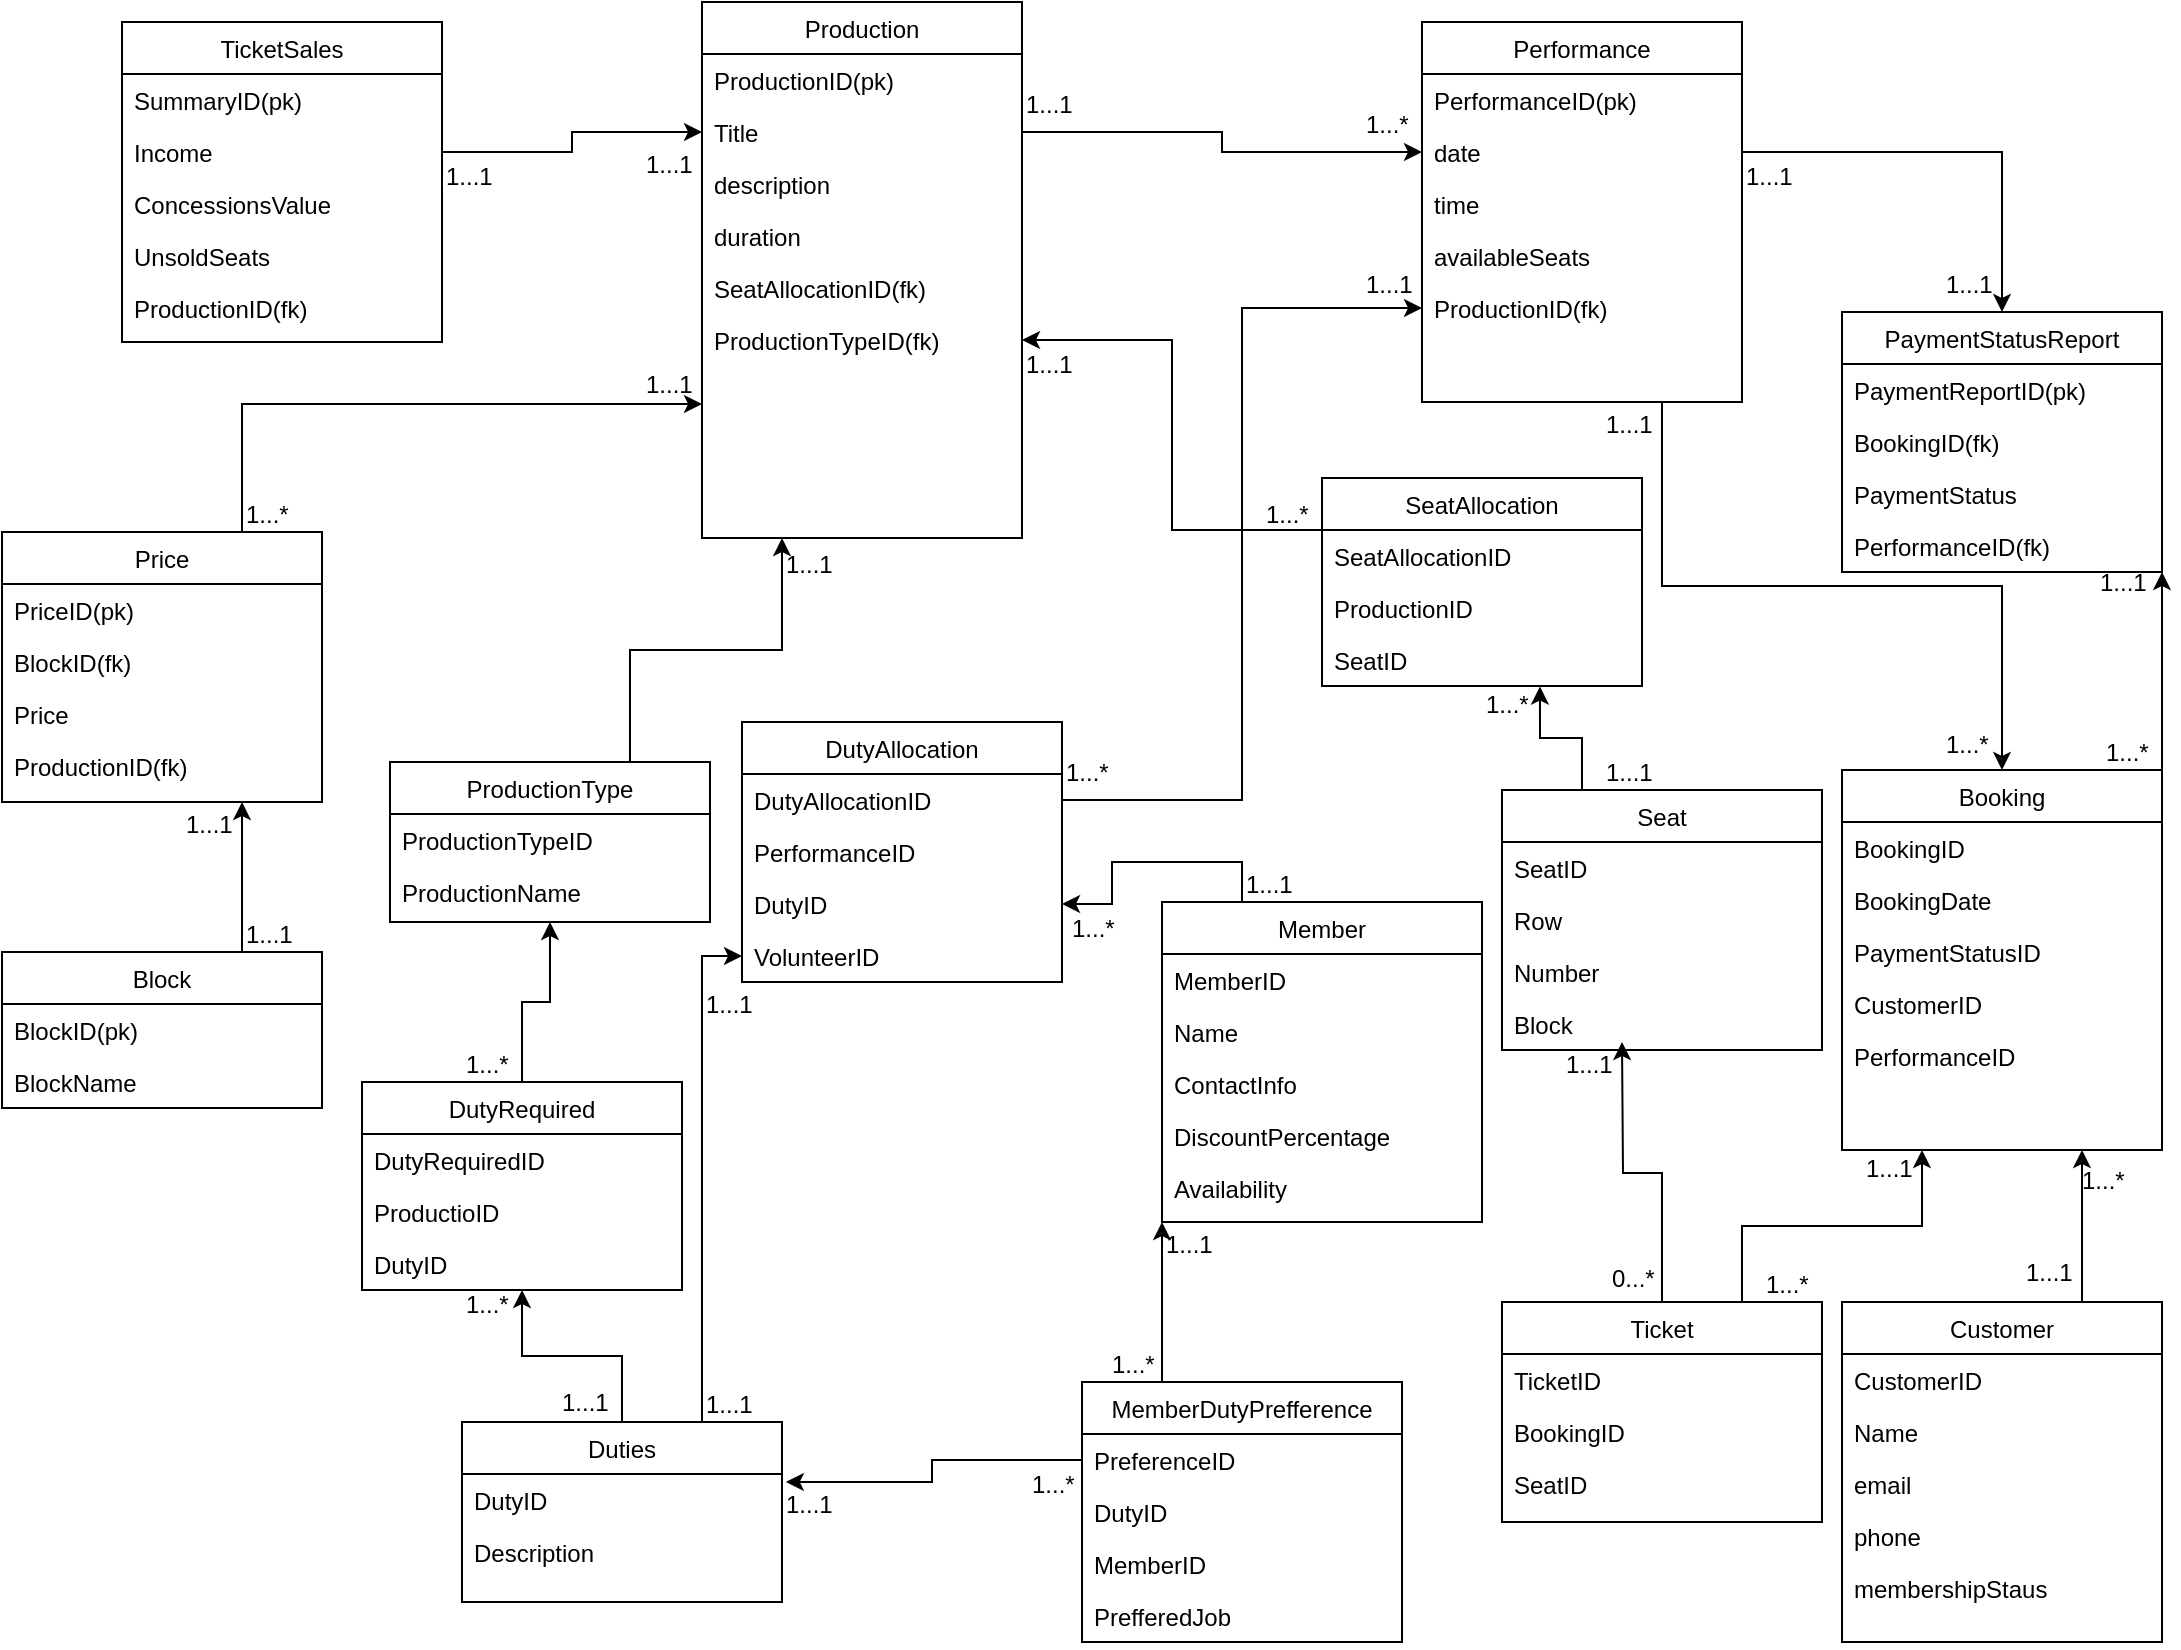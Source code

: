 <mxfile version="24.9.1">
  <diagram id="C5RBs43oDa-KdzZeNtuy" name="Page-1">
    <mxGraphModel dx="2146" dy="794" grid="1" gridSize="10" guides="1" tooltips="1" connect="1" arrows="1" fold="1" page="1" pageScale="1" pageWidth="827" pageHeight="1169" math="0" shadow="0">
      <root>
        <mxCell id="WIyWlLk6GJQsqaUBKTNV-0" />
        <mxCell id="WIyWlLk6GJQsqaUBKTNV-1" parent="WIyWlLk6GJQsqaUBKTNV-0" />
        <mxCell id="znNQXt6oiHb2Llr82gNU-51" value="Seat" style="swimlane;fontStyle=0;align=center;verticalAlign=top;childLayout=stackLayout;horizontal=1;startSize=26;horizontalStack=0;resizeParent=1;resizeLast=0;collapsible=1;marginBottom=0;rounded=0;shadow=0;strokeWidth=1;" parent="WIyWlLk6GJQsqaUBKTNV-1" vertex="1">
          <mxGeometry x="970" y="464" width="160" height="130" as="geometry">
            <mxRectangle x="130" y="380" width="160" height="26" as="alternateBounds" />
          </mxGeometry>
        </mxCell>
        <mxCell id="znNQXt6oiHb2Llr82gNU-52" value="SeatID" style="text;align=left;verticalAlign=top;spacingLeft=4;spacingRight=4;overflow=hidden;rotatable=0;points=[[0,0.5],[1,0.5]];portConstraint=eastwest;" parent="znNQXt6oiHb2Llr82gNU-51" vertex="1">
          <mxGeometry y="26" width="160" height="26" as="geometry" />
        </mxCell>
        <mxCell id="znNQXt6oiHb2Llr82gNU-53" value="Row" style="text;align=left;verticalAlign=top;spacingLeft=4;spacingRight=4;overflow=hidden;rotatable=0;points=[[0,0.5],[1,0.5]];portConstraint=eastwest;rounded=0;shadow=0;html=0;" parent="znNQXt6oiHb2Llr82gNU-51" vertex="1">
          <mxGeometry y="52" width="160" height="26" as="geometry" />
        </mxCell>
        <mxCell id="znNQXt6oiHb2Llr82gNU-54" value="Number" style="text;align=left;verticalAlign=top;spacingLeft=4;spacingRight=4;overflow=hidden;rotatable=0;points=[[0,0.5],[1,0.5]];portConstraint=eastwest;rounded=0;shadow=0;html=0;" parent="znNQXt6oiHb2Llr82gNU-51" vertex="1">
          <mxGeometry y="78" width="160" height="26" as="geometry" />
        </mxCell>
        <mxCell id="FNTynwL7D7JjEhf0KSwz-165" value="Block" style="text;align=left;verticalAlign=top;spacingLeft=4;spacingRight=4;overflow=hidden;rotatable=0;points=[[0,0.5],[1,0.5]];portConstraint=eastwest;rounded=0;shadow=0;html=0;" parent="znNQXt6oiHb2Llr82gNU-51" vertex="1">
          <mxGeometry y="104" width="160" height="26" as="geometry" />
        </mxCell>
        <mxCell id="FNTynwL7D7JjEhf0KSwz-151" style="edgeStyle=orthogonalEdgeStyle;rounded=0;orthogonalLoop=1;jettySize=auto;html=1;exitX=1;exitY=0;exitDx=0;exitDy=0;entryX=1;entryY=1;entryDx=0;entryDy=0;" parent="WIyWlLk6GJQsqaUBKTNV-1" source="zkfFHV4jXpPFQw0GAbJ--13" target="FNTynwL7D7JjEhf0KSwz-131" edge="1">
          <mxGeometry relative="1" as="geometry" />
        </mxCell>
        <mxCell id="zkfFHV4jXpPFQw0GAbJ--13" value="Booking" style="swimlane;fontStyle=0;align=center;verticalAlign=top;childLayout=stackLayout;horizontal=1;startSize=26;horizontalStack=0;resizeParent=1;resizeLast=0;collapsible=1;marginBottom=0;rounded=0;shadow=0;strokeWidth=1;" parent="WIyWlLk6GJQsqaUBKTNV-1" vertex="1">
          <mxGeometry x="1140" y="454" width="160" height="190" as="geometry">
            <mxRectangle x="340" y="380" width="170" height="26" as="alternateBounds" />
          </mxGeometry>
        </mxCell>
        <mxCell id="zkfFHV4jXpPFQw0GAbJ--14" value="BookingID" style="text;align=left;verticalAlign=top;spacingLeft=4;spacingRight=4;overflow=hidden;rotatable=0;points=[[0,0.5],[1,0.5]];portConstraint=eastwest;" parent="zkfFHV4jXpPFQw0GAbJ--13" vertex="1">
          <mxGeometry y="26" width="160" height="26" as="geometry" />
        </mxCell>
        <mxCell id="znNQXt6oiHb2Llr82gNU-12" value="BookingDate" style="text;align=left;verticalAlign=top;spacingLeft=4;spacingRight=4;overflow=hidden;rotatable=0;points=[[0,0.5],[1,0.5]];portConstraint=eastwest;" parent="zkfFHV4jXpPFQw0GAbJ--13" vertex="1">
          <mxGeometry y="52" width="160" height="26" as="geometry" />
        </mxCell>
        <mxCell id="znNQXt6oiHb2Llr82gNU-14" value="PaymentStatusID" style="text;align=left;verticalAlign=top;spacingLeft=4;spacingRight=4;overflow=hidden;rotatable=0;points=[[0,0.5],[1,0.5]];portConstraint=eastwest;" parent="zkfFHV4jXpPFQw0GAbJ--13" vertex="1">
          <mxGeometry y="78" width="160" height="26" as="geometry" />
        </mxCell>
        <mxCell id="FNTynwL7D7JjEhf0KSwz-19" value="CustomerID" style="text;align=left;verticalAlign=top;spacingLeft=4;spacingRight=4;overflow=hidden;rotatable=0;points=[[0,0.5],[1,0.5]];portConstraint=eastwest;" parent="zkfFHV4jXpPFQw0GAbJ--13" vertex="1">
          <mxGeometry y="104" width="160" height="26" as="geometry" />
        </mxCell>
        <mxCell id="FNTynwL7D7JjEhf0KSwz-22" value="PerformanceID" style="text;align=left;verticalAlign=top;spacingLeft=4;spacingRight=4;overflow=hidden;rotatable=0;points=[[0,0.5],[1,0.5]];portConstraint=eastwest;" parent="zkfFHV4jXpPFQw0GAbJ--13" vertex="1">
          <mxGeometry y="130" width="160" height="26" as="geometry" />
        </mxCell>
        <mxCell id="zkfFHV4jXpPFQw0GAbJ--17" value="Production" style="swimlane;fontStyle=0;align=center;verticalAlign=top;childLayout=stackLayout;horizontal=1;startSize=26;horizontalStack=0;resizeParent=1;resizeLast=0;collapsible=1;marginBottom=0;rounded=0;shadow=0;strokeWidth=1;" parent="WIyWlLk6GJQsqaUBKTNV-1" vertex="1">
          <mxGeometry x="570" y="70" width="160" height="268" as="geometry">
            <mxRectangle x="550" y="140" width="160" height="26" as="alternateBounds" />
          </mxGeometry>
        </mxCell>
        <mxCell id="zkfFHV4jXpPFQw0GAbJ--18" value="ProductionID(pk)" style="text;align=left;verticalAlign=top;spacingLeft=4;spacingRight=4;overflow=hidden;rotatable=0;points=[[0,0.5],[1,0.5]];portConstraint=eastwest;" parent="zkfFHV4jXpPFQw0GAbJ--17" vertex="1">
          <mxGeometry y="26" width="160" height="26" as="geometry" />
        </mxCell>
        <mxCell id="zkfFHV4jXpPFQw0GAbJ--19" value="Title" style="text;align=left;verticalAlign=top;spacingLeft=4;spacingRight=4;overflow=hidden;rotatable=0;points=[[0,0.5],[1,0.5]];portConstraint=eastwest;rounded=0;shadow=0;html=0;" parent="zkfFHV4jXpPFQw0GAbJ--17" vertex="1">
          <mxGeometry y="52" width="160" height="26" as="geometry" />
        </mxCell>
        <mxCell id="zkfFHV4jXpPFQw0GAbJ--21" value="description" style="text;align=left;verticalAlign=top;spacingLeft=4;spacingRight=4;overflow=hidden;rotatable=0;points=[[0,0.5],[1,0.5]];portConstraint=eastwest;rounded=0;shadow=0;html=0;" parent="zkfFHV4jXpPFQw0GAbJ--17" vertex="1">
          <mxGeometry y="78" width="160" height="26" as="geometry" />
        </mxCell>
        <mxCell id="zkfFHV4jXpPFQw0GAbJ--22" value="duration" style="text;align=left;verticalAlign=top;spacingLeft=4;spacingRight=4;overflow=hidden;rotatable=0;points=[[0,0.5],[1,0.5]];portConstraint=eastwest;rounded=0;shadow=0;html=0;" parent="zkfFHV4jXpPFQw0GAbJ--17" vertex="1">
          <mxGeometry y="104" width="160" height="26" as="geometry" />
        </mxCell>
        <mxCell id="FNTynwL7D7JjEhf0KSwz-129" value="SeatAllocationID(fk)" style="text;align=left;verticalAlign=top;spacingLeft=4;spacingRight=4;overflow=hidden;rotatable=0;points=[[0,0.5],[1,0.5]];portConstraint=eastwest;rounded=0;shadow=0;html=0;" parent="zkfFHV4jXpPFQw0GAbJ--17" vertex="1">
          <mxGeometry y="130" width="160" height="26" as="geometry" />
        </mxCell>
        <mxCell id="ti9lxB1Ob0P78j63-BCw-30" value="ProductionTypeID(fk)" style="text;align=left;verticalAlign=top;spacingLeft=4;spacingRight=4;overflow=hidden;rotatable=0;points=[[0,0.5],[1,0.5]];portConstraint=eastwest;rounded=0;shadow=0;html=0;" vertex="1" parent="zkfFHV4jXpPFQw0GAbJ--17">
          <mxGeometry y="156" width="160" height="26" as="geometry" />
        </mxCell>
        <mxCell id="FNTynwL7D7JjEhf0KSwz-91" style="edgeStyle=orthogonalEdgeStyle;rounded=0;orthogonalLoop=1;jettySize=auto;html=1;exitX=0.75;exitY=1;exitDx=0;exitDy=0;entryX=0.5;entryY=0;entryDx=0;entryDy=0;" parent="WIyWlLk6GJQsqaUBKTNV-1" source="znNQXt6oiHb2Llr82gNU-1" target="zkfFHV4jXpPFQw0GAbJ--13" edge="1">
          <mxGeometry relative="1" as="geometry" />
        </mxCell>
        <mxCell id="znNQXt6oiHb2Llr82gNU-1" value="Performance" style="swimlane;fontStyle=0;align=center;verticalAlign=top;childLayout=stackLayout;horizontal=1;startSize=26;horizontalStack=0;resizeParent=1;resizeLast=0;collapsible=1;marginBottom=0;rounded=0;shadow=0;strokeWidth=1;" parent="WIyWlLk6GJQsqaUBKTNV-1" vertex="1">
          <mxGeometry x="930" y="80" width="160" height="190" as="geometry">
            <mxRectangle x="550" y="140" width="160" height="26" as="alternateBounds" />
          </mxGeometry>
        </mxCell>
        <mxCell id="znNQXt6oiHb2Llr82gNU-2" value="PerformanceID(pk)" style="text;align=left;verticalAlign=top;spacingLeft=4;spacingRight=4;overflow=hidden;rotatable=0;points=[[0,0.5],[1,0.5]];portConstraint=eastwest;" parent="znNQXt6oiHb2Llr82gNU-1" vertex="1">
          <mxGeometry y="26" width="160" height="26" as="geometry" />
        </mxCell>
        <mxCell id="znNQXt6oiHb2Llr82gNU-3" value="date" style="text;align=left;verticalAlign=top;spacingLeft=4;spacingRight=4;overflow=hidden;rotatable=0;points=[[0,0.5],[1,0.5]];portConstraint=eastwest;rounded=0;shadow=0;html=0;" parent="znNQXt6oiHb2Llr82gNU-1" vertex="1">
          <mxGeometry y="52" width="160" height="26" as="geometry" />
        </mxCell>
        <mxCell id="znNQXt6oiHb2Llr82gNU-4" value="time" style="text;align=left;verticalAlign=top;spacingLeft=4;spacingRight=4;overflow=hidden;rotatable=0;points=[[0,0.5],[1,0.5]];portConstraint=eastwest;rounded=0;shadow=0;html=0;" parent="znNQXt6oiHb2Llr82gNU-1" vertex="1">
          <mxGeometry y="78" width="160" height="26" as="geometry" />
        </mxCell>
        <mxCell id="znNQXt6oiHb2Llr82gNU-5" value="availableSeats" style="text;align=left;verticalAlign=top;spacingLeft=4;spacingRight=4;overflow=hidden;rotatable=0;points=[[0,0.5],[1,0.5]];portConstraint=eastwest;rounded=0;shadow=0;html=0;" parent="znNQXt6oiHb2Llr82gNU-1" vertex="1">
          <mxGeometry y="104" width="160" height="26" as="geometry" />
        </mxCell>
        <mxCell id="FNTynwL7D7JjEhf0KSwz-23" value="ProductionID(fk)" style="text;align=left;verticalAlign=top;spacingLeft=4;spacingRight=4;overflow=hidden;rotatable=0;points=[[0,0.5],[1,0.5]];portConstraint=eastwest;rounded=0;shadow=0;html=0;" parent="znNQXt6oiHb2Llr82gNU-1" vertex="1">
          <mxGeometry y="130" width="160" height="26" as="geometry" />
        </mxCell>
        <mxCell id="znNQXt6oiHb2Llr82gNU-46" style="edgeStyle=orthogonalEdgeStyle;rounded=0;orthogonalLoop=1;jettySize=auto;html=1;exitX=1;exitY=0.5;exitDx=0;exitDy=0;entryX=0;entryY=0.5;entryDx=0;entryDy=0;" parent="WIyWlLk6GJQsqaUBKTNV-1" source="zkfFHV4jXpPFQw0GAbJ--19" target="znNQXt6oiHb2Llr82gNU-3" edge="1">
          <mxGeometry relative="1" as="geometry" />
        </mxCell>
        <mxCell id="znNQXt6oiHb2Llr82gNU-47" value="1...1" style="resizable=0;align=left;verticalAlign=bottom;labelBackgroundColor=none;fontSize=12;" parent="WIyWlLk6GJQsqaUBKTNV-1" connectable="0" vertex="1">
          <mxGeometry x="730.0" y="129.996" as="geometry" />
        </mxCell>
        <mxCell id="znNQXt6oiHb2Llr82gNU-48" value="1...*" style="resizable=0;align=left;verticalAlign=bottom;labelBackgroundColor=none;fontSize=12;" parent="WIyWlLk6GJQsqaUBKTNV-1" connectable="0" vertex="1">
          <mxGeometry x="900.0" y="139.996" as="geometry" />
        </mxCell>
        <mxCell id="znNQXt6oiHb2Llr82gNU-65" value="1...*" style="resizable=0;align=left;verticalAlign=bottom;labelBackgroundColor=none;fontSize=12;" parent="WIyWlLk6GJQsqaUBKTNV-1" connectable="0" vertex="1">
          <mxGeometry x="1190" y="449.999" as="geometry" />
        </mxCell>
        <mxCell id="znNQXt6oiHb2Llr82gNU-66" value="1...1" style="resizable=0;align=left;verticalAlign=bottom;labelBackgroundColor=none;fontSize=12;" parent="WIyWlLk6GJQsqaUBKTNV-1" connectable="0" vertex="1">
          <mxGeometry x="1020" y="289.999" as="geometry" />
        </mxCell>
        <mxCell id="FNTynwL7D7JjEhf0KSwz-107" style="edgeStyle=orthogonalEdgeStyle;rounded=0;orthogonalLoop=1;jettySize=auto;html=1;exitX=0.5;exitY=0;exitDx=0;exitDy=0;entryX=0.5;entryY=1;entryDx=0;entryDy=0;" parent="WIyWlLk6GJQsqaUBKTNV-1" source="FNTynwL7D7JjEhf0KSwz-0" target="FNTynwL7D7JjEhf0KSwz-102" edge="1">
          <mxGeometry relative="1" as="geometry" />
        </mxCell>
        <mxCell id="ti9lxB1Ob0P78j63-BCw-43" style="edgeStyle=orthogonalEdgeStyle;rounded=0;orthogonalLoop=1;jettySize=auto;html=1;exitX=0.75;exitY=0;exitDx=0;exitDy=0;" edge="1" parent="WIyWlLk6GJQsqaUBKTNV-1" source="FNTynwL7D7JjEhf0KSwz-0" target="FNTynwL7D7JjEhf0KSwz-128">
          <mxGeometry relative="1" as="geometry" />
        </mxCell>
        <mxCell id="FNTynwL7D7JjEhf0KSwz-0" value="Duties" style="swimlane;fontStyle=0;align=center;verticalAlign=top;childLayout=stackLayout;horizontal=1;startSize=26;horizontalStack=0;resizeParent=1;resizeLast=0;collapsible=1;marginBottom=0;rounded=0;shadow=0;strokeWidth=1;" parent="WIyWlLk6GJQsqaUBKTNV-1" vertex="1">
          <mxGeometry x="450" y="780" width="160" height="90" as="geometry">
            <mxRectangle x="130" y="380" width="160" height="26" as="alternateBounds" />
          </mxGeometry>
        </mxCell>
        <mxCell id="FNTynwL7D7JjEhf0KSwz-1" value="DutyID" style="text;align=left;verticalAlign=top;spacingLeft=4;spacingRight=4;overflow=hidden;rotatable=0;points=[[0,0.5],[1,0.5]];portConstraint=eastwest;" parent="FNTynwL7D7JjEhf0KSwz-0" vertex="1">
          <mxGeometry y="26" width="160" height="26" as="geometry" />
        </mxCell>
        <mxCell id="FNTynwL7D7JjEhf0KSwz-2" value="Description" style="text;align=left;verticalAlign=top;spacingLeft=4;spacingRight=4;overflow=hidden;rotatable=0;points=[[0,0.5],[1,0.5]];portConstraint=eastwest;rounded=0;shadow=0;html=0;" parent="FNTynwL7D7JjEhf0KSwz-0" vertex="1">
          <mxGeometry y="52" width="160" height="26" as="geometry" />
        </mxCell>
        <mxCell id="FNTynwL7D7JjEhf0KSwz-8" value="TicketSales" style="swimlane;fontStyle=0;align=center;verticalAlign=top;childLayout=stackLayout;horizontal=1;startSize=26;horizontalStack=0;resizeParent=1;resizeLast=0;collapsible=1;marginBottom=0;rounded=0;shadow=0;strokeWidth=1;" parent="WIyWlLk6GJQsqaUBKTNV-1" vertex="1">
          <mxGeometry x="280" y="80" width="160" height="160" as="geometry">
            <mxRectangle x="130" y="380" width="160" height="26" as="alternateBounds" />
          </mxGeometry>
        </mxCell>
        <mxCell id="FNTynwL7D7JjEhf0KSwz-9" value="SummaryID(pk)" style="text;align=left;verticalAlign=top;spacingLeft=4;spacingRight=4;overflow=hidden;rotatable=0;points=[[0,0.5],[1,0.5]];portConstraint=eastwest;" parent="FNTynwL7D7JjEhf0KSwz-8" vertex="1">
          <mxGeometry y="26" width="160" height="26" as="geometry" />
        </mxCell>
        <mxCell id="FNTynwL7D7JjEhf0KSwz-10" value="Income" style="text;align=left;verticalAlign=top;spacingLeft=4;spacingRight=4;overflow=hidden;rotatable=0;points=[[0,0.5],[1,0.5]];portConstraint=eastwest;rounded=0;shadow=0;html=0;" parent="FNTynwL7D7JjEhf0KSwz-8" vertex="1">
          <mxGeometry y="52" width="160" height="26" as="geometry" />
        </mxCell>
        <mxCell id="FNTynwL7D7JjEhf0KSwz-11" value="ConcessionsValue" style="text;align=left;verticalAlign=top;spacingLeft=4;spacingRight=4;overflow=hidden;rotatable=0;points=[[0,0.5],[1,0.5]];portConstraint=eastwest;rounded=0;shadow=0;html=0;" parent="FNTynwL7D7JjEhf0KSwz-8" vertex="1">
          <mxGeometry y="78" width="160" height="26" as="geometry" />
        </mxCell>
        <mxCell id="FNTynwL7D7JjEhf0KSwz-12" value="UnsoldSeats" style="text;align=left;verticalAlign=top;spacingLeft=4;spacingRight=4;overflow=hidden;rotatable=0;points=[[0,0.5],[1,0.5]];portConstraint=eastwest;rounded=0;shadow=0;html=0;" parent="FNTynwL7D7JjEhf0KSwz-8" vertex="1">
          <mxGeometry y="104" width="160" height="26" as="geometry" />
        </mxCell>
        <mxCell id="ti9lxB1Ob0P78j63-BCw-27" value="ProductionID(fk)" style="text;align=left;verticalAlign=top;spacingLeft=4;spacingRight=4;overflow=hidden;rotatable=0;points=[[0,0.5],[1,0.5]];portConstraint=eastwest;rounded=0;shadow=0;html=0;" vertex="1" parent="FNTynwL7D7JjEhf0KSwz-8">
          <mxGeometry y="130" width="160" height="26" as="geometry" />
        </mxCell>
        <mxCell id="FNTynwL7D7JjEhf0KSwz-16" value="1...1" style="resizable=0;align=left;verticalAlign=bottom;labelBackgroundColor=none;fontSize=12;rotation=0;" parent="WIyWlLk6GJQsqaUBKTNV-1" connectable="0" vertex="1">
          <mxGeometry x="440" y="165.999" as="geometry" />
        </mxCell>
        <mxCell id="FNTynwL7D7JjEhf0KSwz-17" value="1...1" style="resizable=0;align=left;verticalAlign=bottom;labelBackgroundColor=none;fontSize=12;rotation=0;" parent="WIyWlLk6GJQsqaUBKTNV-1" connectable="0" vertex="1">
          <mxGeometry x="540" y="159.999" as="geometry" />
        </mxCell>
        <mxCell id="FNTynwL7D7JjEhf0KSwz-26" value="DutyAllocation" style="swimlane;fontStyle=0;align=center;verticalAlign=top;childLayout=stackLayout;horizontal=1;startSize=26;horizontalStack=0;resizeParent=1;resizeLast=0;collapsible=1;marginBottom=0;rounded=0;shadow=0;strokeWidth=1;" parent="WIyWlLk6GJQsqaUBKTNV-1" vertex="1">
          <mxGeometry x="590" y="430" width="160" height="130" as="geometry">
            <mxRectangle x="130" y="380" width="160" height="26" as="alternateBounds" />
          </mxGeometry>
        </mxCell>
        <mxCell id="FNTynwL7D7JjEhf0KSwz-27" value="DutyAllocationID" style="text;align=left;verticalAlign=top;spacingLeft=4;spacingRight=4;overflow=hidden;rotatable=0;points=[[0,0.5],[1,0.5]];portConstraint=eastwest;" parent="FNTynwL7D7JjEhf0KSwz-26" vertex="1">
          <mxGeometry y="26" width="160" height="26" as="geometry" />
        </mxCell>
        <mxCell id="FNTynwL7D7JjEhf0KSwz-28" value="PerformanceID" style="text;align=left;verticalAlign=top;spacingLeft=4;spacingRight=4;overflow=hidden;rotatable=0;points=[[0,0.5],[1,0.5]];portConstraint=eastwest;rounded=0;shadow=0;html=0;" parent="FNTynwL7D7JjEhf0KSwz-26" vertex="1">
          <mxGeometry y="52" width="160" height="26" as="geometry" />
        </mxCell>
        <mxCell id="FNTynwL7D7JjEhf0KSwz-31" value="DutyID" style="text;align=left;verticalAlign=top;spacingLeft=4;spacingRight=4;overflow=hidden;rotatable=0;points=[[0,0.5],[1,0.5]];portConstraint=eastwest;rounded=0;shadow=0;html=0;" parent="FNTynwL7D7JjEhf0KSwz-26" vertex="1">
          <mxGeometry y="78" width="160" height="26" as="geometry" />
        </mxCell>
        <mxCell id="FNTynwL7D7JjEhf0KSwz-128" value="VolunteerID" style="text;align=left;verticalAlign=top;spacingLeft=4;spacingRight=4;overflow=hidden;rotatable=0;points=[[0,0.5],[1,0.5]];portConstraint=eastwest;rounded=0;shadow=0;html=0;" parent="FNTynwL7D7JjEhf0KSwz-26" vertex="1">
          <mxGeometry y="104" width="160" height="26" as="geometry" />
        </mxCell>
        <mxCell id="FNTynwL7D7JjEhf0KSwz-35" value="1...*" style="resizable=0;align=left;verticalAlign=bottom;labelBackgroundColor=none;fontSize=12;" parent="WIyWlLk6GJQsqaUBKTNV-1" connectable="0" vertex="1">
          <mxGeometry x="750.0" y="463.996" as="geometry" />
        </mxCell>
        <mxCell id="FNTynwL7D7JjEhf0KSwz-36" value="1...1" style="resizable=0;align=left;verticalAlign=bottom;labelBackgroundColor=none;fontSize=12;" parent="WIyWlLk6GJQsqaUBKTNV-1" connectable="0" vertex="1">
          <mxGeometry x="900" y="219.999" as="geometry" />
        </mxCell>
        <mxCell id="FNTynwL7D7JjEhf0KSwz-37" value="1...*" style="resizable=0;align=left;verticalAlign=bottom;labelBackgroundColor=none;fontSize=12;" parent="WIyWlLk6GJQsqaUBKTNV-1" connectable="0" vertex="1">
          <mxGeometry x="730.0" y="411.996" as="geometry">
            <mxPoint x="23" y="130" as="offset" />
          </mxGeometry>
        </mxCell>
        <mxCell id="FNTynwL7D7JjEhf0KSwz-38" value="1...1" style="resizable=0;align=left;verticalAlign=bottom;labelBackgroundColor=none;fontSize=12;" parent="WIyWlLk6GJQsqaUBKTNV-1" connectable="0" vertex="1">
          <mxGeometry x="840" y="519.999" as="geometry" />
        </mxCell>
        <mxCell id="FNTynwL7D7JjEhf0KSwz-40" value="1...1" style="resizable=0;align=left;verticalAlign=bottom;labelBackgroundColor=none;fontSize=12;" parent="WIyWlLk6GJQsqaUBKTNV-1" connectable="0" vertex="1">
          <mxGeometry x="570" y="779.999" as="geometry" />
        </mxCell>
        <mxCell id="ti9lxB1Ob0P78j63-BCw-41" style="edgeStyle=orthogonalEdgeStyle;rounded=0;orthogonalLoop=1;jettySize=auto;html=1;exitX=0.25;exitY=0;exitDx=0;exitDy=0;entryX=1;entryY=0.5;entryDx=0;entryDy=0;" edge="1" parent="WIyWlLk6GJQsqaUBKTNV-1" source="FNTynwL7D7JjEhf0KSwz-43" target="FNTynwL7D7JjEhf0KSwz-31">
          <mxGeometry relative="1" as="geometry" />
        </mxCell>
        <mxCell id="FNTynwL7D7JjEhf0KSwz-43" value="Member" style="swimlane;fontStyle=0;align=center;verticalAlign=top;childLayout=stackLayout;horizontal=1;startSize=26;horizontalStack=0;resizeParent=1;resizeLast=0;collapsible=1;marginBottom=0;rounded=0;shadow=0;strokeWidth=1;" parent="WIyWlLk6GJQsqaUBKTNV-1" vertex="1">
          <mxGeometry x="800" y="520" width="160" height="160" as="geometry">
            <mxRectangle x="130" y="380" width="160" height="26" as="alternateBounds" />
          </mxGeometry>
        </mxCell>
        <mxCell id="FNTynwL7D7JjEhf0KSwz-44" value="MemberID" style="text;align=left;verticalAlign=top;spacingLeft=4;spacingRight=4;overflow=hidden;rotatable=0;points=[[0,0.5],[1,0.5]];portConstraint=eastwest;" parent="FNTynwL7D7JjEhf0KSwz-43" vertex="1">
          <mxGeometry y="26" width="160" height="26" as="geometry" />
        </mxCell>
        <mxCell id="FNTynwL7D7JjEhf0KSwz-45" value="Name" style="text;align=left;verticalAlign=top;spacingLeft=4;spacingRight=4;overflow=hidden;rotatable=0;points=[[0,0.5],[1,0.5]];portConstraint=eastwest;rounded=0;shadow=0;html=0;" parent="FNTynwL7D7JjEhf0KSwz-43" vertex="1">
          <mxGeometry y="52" width="160" height="26" as="geometry" />
        </mxCell>
        <mxCell id="FNTynwL7D7JjEhf0KSwz-46" value="ContactInfo" style="text;align=left;verticalAlign=top;spacingLeft=4;spacingRight=4;overflow=hidden;rotatable=0;points=[[0,0.5],[1,0.5]];portConstraint=eastwest;rounded=0;shadow=0;html=0;" parent="FNTynwL7D7JjEhf0KSwz-43" vertex="1">
          <mxGeometry y="78" width="160" height="26" as="geometry" />
        </mxCell>
        <mxCell id="FNTynwL7D7JjEhf0KSwz-47" value="DiscountPercentage" style="text;align=left;verticalAlign=top;spacingLeft=4;spacingRight=4;overflow=hidden;rotatable=0;points=[[0,0.5],[1,0.5]];portConstraint=eastwest;rounded=0;shadow=0;html=0;" parent="FNTynwL7D7JjEhf0KSwz-43" vertex="1">
          <mxGeometry y="104" width="160" height="26" as="geometry" />
        </mxCell>
        <mxCell id="ti9lxB1Ob0P78j63-BCw-45" value="Availability" style="text;align=left;verticalAlign=top;spacingLeft=4;spacingRight=4;overflow=hidden;rotatable=0;points=[[0,0.5],[1,0.5]];portConstraint=eastwest;rounded=0;shadow=0;html=0;" vertex="1" parent="FNTynwL7D7JjEhf0KSwz-43">
          <mxGeometry y="130" width="160" height="26" as="geometry" />
        </mxCell>
        <mxCell id="ti9lxB1Ob0P78j63-BCw-31" style="edgeStyle=orthogonalEdgeStyle;rounded=0;orthogonalLoop=1;jettySize=auto;html=1;exitX=0.75;exitY=0;exitDx=0;exitDy=0;entryX=0.75;entryY=1;entryDx=0;entryDy=0;" edge="1" parent="WIyWlLk6GJQsqaUBKTNV-1" source="FNTynwL7D7JjEhf0KSwz-49" target="zkfFHV4jXpPFQw0GAbJ--13">
          <mxGeometry relative="1" as="geometry" />
        </mxCell>
        <mxCell id="FNTynwL7D7JjEhf0KSwz-49" value="Customer" style="swimlane;fontStyle=0;align=center;verticalAlign=top;childLayout=stackLayout;horizontal=1;startSize=26;horizontalStack=0;resizeParent=1;resizeLast=0;collapsible=1;marginBottom=0;rounded=0;shadow=0;strokeWidth=1;" parent="WIyWlLk6GJQsqaUBKTNV-1" vertex="1">
          <mxGeometry x="1140" y="720" width="160" height="170" as="geometry">
            <mxRectangle x="130" y="380" width="160" height="26" as="alternateBounds" />
          </mxGeometry>
        </mxCell>
        <mxCell id="FNTynwL7D7JjEhf0KSwz-50" value="CustomerID" style="text;align=left;verticalAlign=top;spacingLeft=4;spacingRight=4;overflow=hidden;rotatable=0;points=[[0,0.5],[1,0.5]];portConstraint=eastwest;" parent="FNTynwL7D7JjEhf0KSwz-49" vertex="1">
          <mxGeometry y="26" width="160" height="26" as="geometry" />
        </mxCell>
        <mxCell id="FNTynwL7D7JjEhf0KSwz-51" value="Name" style="text;align=left;verticalAlign=top;spacingLeft=4;spacingRight=4;overflow=hidden;rotatable=0;points=[[0,0.5],[1,0.5]];portConstraint=eastwest;rounded=0;shadow=0;html=0;" parent="FNTynwL7D7JjEhf0KSwz-49" vertex="1">
          <mxGeometry y="52" width="160" height="26" as="geometry" />
        </mxCell>
        <mxCell id="FNTynwL7D7JjEhf0KSwz-52" value="email" style="text;align=left;verticalAlign=top;spacingLeft=4;spacingRight=4;overflow=hidden;rotatable=0;points=[[0,0.5],[1,0.5]];portConstraint=eastwest;rounded=0;shadow=0;html=0;" parent="FNTynwL7D7JjEhf0KSwz-49" vertex="1">
          <mxGeometry y="78" width="160" height="26" as="geometry" />
        </mxCell>
        <mxCell id="FNTynwL7D7JjEhf0KSwz-53" value="phone" style="text;align=left;verticalAlign=top;spacingLeft=4;spacingRight=4;overflow=hidden;rotatable=0;points=[[0,0.5],[1,0.5]];portConstraint=eastwest;rounded=0;shadow=0;html=0;" parent="FNTynwL7D7JjEhf0KSwz-49" vertex="1">
          <mxGeometry y="104" width="160" height="26" as="geometry" />
        </mxCell>
        <mxCell id="FNTynwL7D7JjEhf0KSwz-54" value="membershipStaus" style="text;align=left;verticalAlign=top;spacingLeft=4;spacingRight=4;overflow=hidden;rotatable=0;points=[[0,0.5],[1,0.5]];portConstraint=eastwest;rounded=0;shadow=0;html=0;" parent="FNTynwL7D7JjEhf0KSwz-49" vertex="1">
          <mxGeometry y="130" width="160" height="26" as="geometry" />
        </mxCell>
        <mxCell id="ti9lxB1Ob0P78j63-BCw-34" style="edgeStyle=orthogonalEdgeStyle;rounded=0;orthogonalLoop=1;jettySize=auto;html=1;exitX=0.5;exitY=0;exitDx=0;exitDy=0;" edge="1" parent="WIyWlLk6GJQsqaUBKTNV-1" source="FNTynwL7D7JjEhf0KSwz-56">
          <mxGeometry relative="1" as="geometry">
            <mxPoint x="1030" y="590" as="targetPoint" />
          </mxGeometry>
        </mxCell>
        <mxCell id="ti9lxB1Ob0P78j63-BCw-35" style="edgeStyle=orthogonalEdgeStyle;rounded=0;orthogonalLoop=1;jettySize=auto;html=1;exitX=0.75;exitY=0;exitDx=0;exitDy=0;entryX=0.25;entryY=1;entryDx=0;entryDy=0;" edge="1" parent="WIyWlLk6GJQsqaUBKTNV-1" source="FNTynwL7D7JjEhf0KSwz-56" target="zkfFHV4jXpPFQw0GAbJ--13">
          <mxGeometry relative="1" as="geometry" />
        </mxCell>
        <mxCell id="FNTynwL7D7JjEhf0KSwz-56" value="Ticket" style="swimlane;fontStyle=0;align=center;verticalAlign=top;childLayout=stackLayout;horizontal=1;startSize=26;horizontalStack=0;resizeParent=1;resizeLast=0;collapsible=1;marginBottom=0;rounded=0;shadow=0;strokeWidth=1;" parent="WIyWlLk6GJQsqaUBKTNV-1" vertex="1">
          <mxGeometry x="970" y="720" width="160" height="110" as="geometry">
            <mxRectangle x="130" y="380" width="160" height="26" as="alternateBounds" />
          </mxGeometry>
        </mxCell>
        <mxCell id="FNTynwL7D7JjEhf0KSwz-57" value="TicketID" style="text;align=left;verticalAlign=top;spacingLeft=4;spacingRight=4;overflow=hidden;rotatable=0;points=[[0,0.5],[1,0.5]];portConstraint=eastwest;" parent="FNTynwL7D7JjEhf0KSwz-56" vertex="1">
          <mxGeometry y="26" width="160" height="26" as="geometry" />
        </mxCell>
        <mxCell id="FNTynwL7D7JjEhf0KSwz-58" value="BookingID" style="text;align=left;verticalAlign=top;spacingLeft=4;spacingRight=4;overflow=hidden;rotatable=0;points=[[0,0.5],[1,0.5]];portConstraint=eastwest;rounded=0;shadow=0;html=0;" parent="FNTynwL7D7JjEhf0KSwz-56" vertex="1">
          <mxGeometry y="52" width="160" height="26" as="geometry" />
        </mxCell>
        <mxCell id="FNTynwL7D7JjEhf0KSwz-59" value="SeatID" style="text;align=left;verticalAlign=top;spacingLeft=4;spacingRight=4;overflow=hidden;rotatable=0;points=[[0,0.5],[1,0.5]];portConstraint=eastwest;rounded=0;shadow=0;html=0;" parent="FNTynwL7D7JjEhf0KSwz-56" vertex="1">
          <mxGeometry y="78" width="160" height="26" as="geometry" />
        </mxCell>
        <mxCell id="FNTynwL7D7JjEhf0KSwz-67" value="1...1" style="resizable=0;align=left;verticalAlign=bottom;labelBackgroundColor=none;fontSize=12;" parent="WIyWlLk6GJQsqaUBKTNV-1" connectable="0" vertex="1">
          <mxGeometry x="1230" y="713.999" as="geometry" />
        </mxCell>
        <mxCell id="FNTynwL7D7JjEhf0KSwz-97" value="1...*" style="resizable=0;align=left;verticalAlign=bottom;labelBackgroundColor=none;fontSize=12;" parent="WIyWlLk6GJQsqaUBKTNV-1" connectable="0" vertex="1">
          <mxGeometry x="850" y="334.999" as="geometry" />
        </mxCell>
        <mxCell id="FNTynwL7D7JjEhf0KSwz-98" value="1...*" style="resizable=0;align=left;verticalAlign=bottom;labelBackgroundColor=none;fontSize=12;" parent="WIyWlLk6GJQsqaUBKTNV-1" connectable="0" vertex="1">
          <mxGeometry x="960" y="429.999" as="geometry" />
        </mxCell>
        <mxCell id="ti9lxB1Ob0P78j63-BCw-26" style="edgeStyle=orthogonalEdgeStyle;rounded=0;orthogonalLoop=1;jettySize=auto;html=1;exitX=0.5;exitY=0;exitDx=0;exitDy=0;" edge="1" parent="WIyWlLk6GJQsqaUBKTNV-1" source="FNTynwL7D7JjEhf0KSwz-102" target="ti9lxB1Ob0P78j63-BCw-21">
          <mxGeometry relative="1" as="geometry" />
        </mxCell>
        <mxCell id="FNTynwL7D7JjEhf0KSwz-102" value="DutyRequired" style="swimlane;fontStyle=0;align=center;verticalAlign=top;childLayout=stackLayout;horizontal=1;startSize=26;horizontalStack=0;resizeParent=1;resizeLast=0;collapsible=1;marginBottom=0;rounded=0;shadow=0;strokeWidth=1;" parent="WIyWlLk6GJQsqaUBKTNV-1" vertex="1">
          <mxGeometry x="400" y="610" width="160" height="104" as="geometry">
            <mxRectangle x="130" y="380" width="160" height="26" as="alternateBounds" />
          </mxGeometry>
        </mxCell>
        <mxCell id="FNTynwL7D7JjEhf0KSwz-103" value="DutyRequiredID" style="text;align=left;verticalAlign=top;spacingLeft=4;spacingRight=4;overflow=hidden;rotatable=0;points=[[0,0.5],[1,0.5]];portConstraint=eastwest;" parent="FNTynwL7D7JjEhf0KSwz-102" vertex="1">
          <mxGeometry y="26" width="160" height="26" as="geometry" />
        </mxCell>
        <mxCell id="FNTynwL7D7JjEhf0KSwz-104" value="ProductioID" style="text;align=left;verticalAlign=top;spacingLeft=4;spacingRight=4;overflow=hidden;rotatable=0;points=[[0,0.5],[1,0.5]];portConstraint=eastwest;rounded=0;shadow=0;html=0;" parent="FNTynwL7D7JjEhf0KSwz-102" vertex="1">
          <mxGeometry y="52" width="160" height="26" as="geometry" />
        </mxCell>
        <mxCell id="FNTynwL7D7JjEhf0KSwz-121" value="DutyID" style="text;align=left;verticalAlign=top;spacingLeft=4;spacingRight=4;overflow=hidden;rotatable=0;points=[[0,0.5],[1,0.5]];portConstraint=eastwest;rounded=0;shadow=0;html=0;" parent="FNTynwL7D7JjEhf0KSwz-102" vertex="1">
          <mxGeometry y="78" width="160" height="26" as="geometry" />
        </mxCell>
        <mxCell id="ti9lxB1Ob0P78j63-BCw-38" style="edgeStyle=orthogonalEdgeStyle;rounded=0;orthogonalLoop=1;jettySize=auto;html=1;exitX=0;exitY=0.25;exitDx=0;exitDy=0;entryX=1;entryY=0.5;entryDx=0;entryDy=0;" edge="1" parent="WIyWlLk6GJQsqaUBKTNV-1" source="FNTynwL7D7JjEhf0KSwz-111" target="ti9lxB1Ob0P78j63-BCw-30">
          <mxGeometry relative="1" as="geometry" />
        </mxCell>
        <mxCell id="FNTynwL7D7JjEhf0KSwz-111" value="SeatAllocation" style="swimlane;fontStyle=0;align=center;verticalAlign=top;childLayout=stackLayout;horizontal=1;startSize=26;horizontalStack=0;resizeParent=1;resizeLast=0;collapsible=1;marginBottom=0;rounded=0;shadow=0;strokeWidth=1;" parent="WIyWlLk6GJQsqaUBKTNV-1" vertex="1">
          <mxGeometry x="880" y="308" width="160" height="104" as="geometry">
            <mxRectangle x="130" y="380" width="160" height="26" as="alternateBounds" />
          </mxGeometry>
        </mxCell>
        <mxCell id="FNTynwL7D7JjEhf0KSwz-112" value="SeatAllocationID" style="text;align=left;verticalAlign=top;spacingLeft=4;spacingRight=4;overflow=hidden;rotatable=0;points=[[0,0.5],[1,0.5]];portConstraint=eastwest;" parent="FNTynwL7D7JjEhf0KSwz-111" vertex="1">
          <mxGeometry y="26" width="160" height="26" as="geometry" />
        </mxCell>
        <mxCell id="FNTynwL7D7JjEhf0KSwz-113" value="ProductionID" style="text;align=left;verticalAlign=top;spacingLeft=4;spacingRight=4;overflow=hidden;rotatable=0;points=[[0,0.5],[1,0.5]];portConstraint=eastwest;rounded=0;shadow=0;html=0;" parent="FNTynwL7D7JjEhf0KSwz-111" vertex="1">
          <mxGeometry y="52" width="160" height="26" as="geometry" />
        </mxCell>
        <mxCell id="FNTynwL7D7JjEhf0KSwz-118" value="SeatID" style="text;align=left;verticalAlign=top;spacingLeft=4;spacingRight=4;overflow=hidden;rotatable=0;points=[[0,0.5],[1,0.5]];portConstraint=eastwest;" parent="FNTynwL7D7JjEhf0KSwz-111" vertex="1">
          <mxGeometry y="78" width="160" height="26" as="geometry" />
        </mxCell>
        <mxCell id="FNTynwL7D7JjEhf0KSwz-119" value="1...1" style="resizable=0;align=left;verticalAlign=bottom;labelBackgroundColor=none;fontSize=12;" parent="WIyWlLk6GJQsqaUBKTNV-1" connectable="0" vertex="1">
          <mxGeometry x="730.0" y="259.996" as="geometry" />
        </mxCell>
        <mxCell id="FNTynwL7D7JjEhf0KSwz-120" value="1...1" style="resizable=0;align=left;verticalAlign=bottom;labelBackgroundColor=none;fontSize=12;" parent="WIyWlLk6GJQsqaUBKTNV-1" connectable="0" vertex="1">
          <mxGeometry x="1020.0" y="463.996" as="geometry" />
        </mxCell>
        <mxCell id="FNTynwL7D7JjEhf0KSwz-124" style="edgeStyle=orthogonalEdgeStyle;rounded=0;orthogonalLoop=1;jettySize=auto;html=1;exitX=1;exitY=0.5;exitDx=0;exitDy=0;entryX=0;entryY=0.5;entryDx=0;entryDy=0;" parent="WIyWlLk6GJQsqaUBKTNV-1" source="FNTynwL7D7JjEhf0KSwz-10" target="zkfFHV4jXpPFQw0GAbJ--19" edge="1">
          <mxGeometry relative="1" as="geometry" />
        </mxCell>
        <mxCell id="FNTynwL7D7JjEhf0KSwz-131" value="PaymentStatusReport" style="swimlane;fontStyle=0;align=center;verticalAlign=top;childLayout=stackLayout;horizontal=1;startSize=26;horizontalStack=0;resizeParent=1;resizeLast=0;collapsible=1;marginBottom=0;rounded=0;shadow=0;strokeWidth=1;" parent="WIyWlLk6GJQsqaUBKTNV-1" vertex="1">
          <mxGeometry x="1140" y="225" width="160" height="130" as="geometry">
            <mxRectangle x="130" y="380" width="160" height="26" as="alternateBounds" />
          </mxGeometry>
        </mxCell>
        <mxCell id="FNTynwL7D7JjEhf0KSwz-132" value="PaymentReportID(pk)" style="text;align=left;verticalAlign=top;spacingLeft=4;spacingRight=4;overflow=hidden;rotatable=0;points=[[0,0.5],[1,0.5]];portConstraint=eastwest;" parent="FNTynwL7D7JjEhf0KSwz-131" vertex="1">
          <mxGeometry y="26" width="160" height="26" as="geometry" />
        </mxCell>
        <mxCell id="FNTynwL7D7JjEhf0KSwz-133" value="BookingID(fk)" style="text;align=left;verticalAlign=top;spacingLeft=4;spacingRight=4;overflow=hidden;rotatable=0;points=[[0,0.5],[1,0.5]];portConstraint=eastwest;rounded=0;shadow=0;html=0;" parent="FNTynwL7D7JjEhf0KSwz-131" vertex="1">
          <mxGeometry y="52" width="160" height="26" as="geometry" />
        </mxCell>
        <mxCell id="FNTynwL7D7JjEhf0KSwz-135" value="PaymentStatus" style="text;align=left;verticalAlign=top;spacingLeft=4;spacingRight=4;overflow=hidden;rotatable=0;points=[[0,0.5],[1,0.5]];portConstraint=eastwest;rounded=0;shadow=0;html=0;" parent="FNTynwL7D7JjEhf0KSwz-131" vertex="1">
          <mxGeometry y="78" width="160" height="26" as="geometry" />
        </mxCell>
        <mxCell id="FNTynwL7D7JjEhf0KSwz-160" value="PerformanceID(fk)" style="text;align=left;verticalAlign=top;spacingLeft=4;spacingRight=4;overflow=hidden;rotatable=0;points=[[0,0.5],[1,0.5]];portConstraint=eastwest;rounded=0;shadow=0;html=0;" parent="FNTynwL7D7JjEhf0KSwz-131" vertex="1">
          <mxGeometry y="104" width="160" height="26" as="geometry" />
        </mxCell>
        <mxCell id="FNTynwL7D7JjEhf0KSwz-137" style="edgeStyle=orthogonalEdgeStyle;rounded=0;orthogonalLoop=1;jettySize=auto;html=1;exitX=1;exitY=0.5;exitDx=0;exitDy=0;" parent="WIyWlLk6GJQsqaUBKTNV-1" source="znNQXt6oiHb2Llr82gNU-3" target="FNTynwL7D7JjEhf0KSwz-131" edge="1">
          <mxGeometry relative="1" as="geometry" />
        </mxCell>
        <mxCell id="FNTynwL7D7JjEhf0KSwz-141" value="" style="resizable=0;align=left;verticalAlign=bottom;labelBackgroundColor=none;fontSize=12;" parent="WIyWlLk6GJQsqaUBKTNV-1" connectable="0" vertex="1">
          <mxGeometry x="840" y="609.999" as="geometry">
            <mxPoint x="211" y="185" as="offset" />
          </mxGeometry>
        </mxCell>
        <mxCell id="FNTynwL7D7JjEhf0KSwz-143" value="1...*" style="resizable=0;align=left;verticalAlign=bottom;labelBackgroundColor=none;fontSize=12;" parent="WIyWlLk6GJQsqaUBKTNV-1" connectable="0" vertex="1">
          <mxGeometry x="450.0" y="609.996" as="geometry" />
        </mxCell>
        <mxCell id="FNTynwL7D7JjEhf0KSwz-144" value="1...*" style="resizable=0;align=left;verticalAlign=bottom;labelBackgroundColor=none;fontSize=12;" parent="WIyWlLk6GJQsqaUBKTNV-1" connectable="0" vertex="1">
          <mxGeometry x="450.0" y="729.996" as="geometry" />
        </mxCell>
        <mxCell id="FNTynwL7D7JjEhf0KSwz-145" value="1...1" style="resizable=0;align=left;verticalAlign=bottom;labelBackgroundColor=none;fontSize=12;" parent="WIyWlLk6GJQsqaUBKTNV-1" connectable="0" vertex="1">
          <mxGeometry x="610" y="359.999" as="geometry" />
        </mxCell>
        <mxCell id="FNTynwL7D7JjEhf0KSwz-146" value="1...1" style="resizable=0;align=left;verticalAlign=bottom;labelBackgroundColor=none;fontSize=12;" parent="WIyWlLk6GJQsqaUBKTNV-1" connectable="0" vertex="1">
          <mxGeometry x="1010" y="599.999" as="geometry">
            <mxPoint x="-512" y="179" as="offset" />
          </mxGeometry>
        </mxCell>
        <mxCell id="FNTynwL7D7JjEhf0KSwz-147" value="1...1" style="resizable=0;align=left;verticalAlign=bottom;labelBackgroundColor=none;fontSize=12;" parent="WIyWlLk6GJQsqaUBKTNV-1" connectable="0" vertex="1">
          <mxGeometry x="1090" y="165.999" as="geometry" />
        </mxCell>
        <mxCell id="FNTynwL7D7JjEhf0KSwz-148" value="1...1" style="resizable=0;align=left;verticalAlign=bottom;labelBackgroundColor=none;fontSize=12;" parent="WIyWlLk6GJQsqaUBKTNV-1" connectable="0" vertex="1">
          <mxGeometry x="1190" y="219.999" as="geometry" />
        </mxCell>
        <mxCell id="FNTynwL7D7JjEhf0KSwz-149" value="1...*" style="resizable=0;align=left;verticalAlign=bottom;labelBackgroundColor=none;fontSize=12;" parent="WIyWlLk6GJQsqaUBKTNV-1" connectable="0" vertex="1">
          <mxGeometry x="1270" y="453.999" as="geometry" />
        </mxCell>
        <mxCell id="FNTynwL7D7JjEhf0KSwz-150" value="1...1" style="resizable=0;align=left;verticalAlign=bottom;labelBackgroundColor=none;fontSize=12;" parent="WIyWlLk6GJQsqaUBKTNV-1" connectable="0" vertex="1">
          <mxGeometry x="1100" y="321.999" as="geometry">
            <mxPoint x="167" y="47" as="offset" />
          </mxGeometry>
        </mxCell>
        <mxCell id="FNTynwL7D7JjEhf0KSwz-153" value="1...*" style="resizable=0;align=left;verticalAlign=bottom;labelBackgroundColor=none;fontSize=12;" parent="WIyWlLk6GJQsqaUBKTNV-1" connectable="0" vertex="1">
          <mxGeometry x="1230" y="463.999" as="geometry">
            <mxPoint x="28" y="204" as="offset" />
          </mxGeometry>
        </mxCell>
        <mxCell id="FNTynwL7D7JjEhf0KSwz-156" value="0...*" style="resizable=0;align=left;verticalAlign=bottom;labelBackgroundColor=none;fontSize=12;" parent="WIyWlLk6GJQsqaUBKTNV-1" connectable="0" vertex="1">
          <mxGeometry x="860" y="559.999" as="geometry">
            <mxPoint x="163" y="157" as="offset" />
          </mxGeometry>
        </mxCell>
        <mxCell id="FNTynwL7D7JjEhf0KSwz-157" value="1...1" style="resizable=0;align=left;verticalAlign=bottom;labelBackgroundColor=none;fontSize=12;" parent="WIyWlLk6GJQsqaUBKTNV-1" connectable="0" vertex="1">
          <mxGeometry x="1000.0" y="609.996" as="geometry" />
        </mxCell>
        <mxCell id="FNTynwL7D7JjEhf0KSwz-158" value="1...*" style="resizable=0;align=left;verticalAlign=bottom;labelBackgroundColor=none;fontSize=12;" parent="WIyWlLk6GJQsqaUBKTNV-1" connectable="0" vertex="1">
          <mxGeometry x="1100" y="719.999" as="geometry" />
        </mxCell>
        <mxCell id="FNTynwL7D7JjEhf0KSwz-159" value="1...1" style="resizable=0;align=left;verticalAlign=bottom;labelBackgroundColor=none;fontSize=12;" parent="WIyWlLk6GJQsqaUBKTNV-1" connectable="0" vertex="1">
          <mxGeometry x="1150.0" y="661.996" as="geometry" />
        </mxCell>
        <mxCell id="ti9lxB1Ob0P78j63-BCw-58" style="edgeStyle=orthogonalEdgeStyle;rounded=0;orthogonalLoop=1;jettySize=auto;html=1;exitX=0.75;exitY=0;exitDx=0;exitDy=0;entryX=0;entryY=0.75;entryDx=0;entryDy=0;" edge="1" parent="WIyWlLk6GJQsqaUBKTNV-1" source="ti9lxB1Ob0P78j63-BCw-0" target="zkfFHV4jXpPFQw0GAbJ--17">
          <mxGeometry relative="1" as="geometry" />
        </mxCell>
        <mxCell id="ti9lxB1Ob0P78j63-BCw-0" value="Price" style="swimlane;fontStyle=0;align=center;verticalAlign=top;childLayout=stackLayout;horizontal=1;startSize=26;horizontalStack=0;resizeParent=1;resizeLast=0;collapsible=1;marginBottom=0;rounded=0;shadow=0;strokeWidth=1;" vertex="1" parent="WIyWlLk6GJQsqaUBKTNV-1">
          <mxGeometry x="220" y="335" width="160" height="135" as="geometry">
            <mxRectangle x="130" y="380" width="160" height="26" as="alternateBounds" />
          </mxGeometry>
        </mxCell>
        <mxCell id="ti9lxB1Ob0P78j63-BCw-1" value="PriceID(pk)" style="text;align=left;verticalAlign=top;spacingLeft=4;spacingRight=4;overflow=hidden;rotatable=0;points=[[0,0.5],[1,0.5]];portConstraint=eastwest;" vertex="1" parent="ti9lxB1Ob0P78j63-BCw-0">
          <mxGeometry y="26" width="160" height="26" as="geometry" />
        </mxCell>
        <mxCell id="ti9lxB1Ob0P78j63-BCw-2" value="BlockID(fk)" style="text;align=left;verticalAlign=top;spacingLeft=4;spacingRight=4;overflow=hidden;rotatable=0;points=[[0,0.5],[1,0.5]];portConstraint=eastwest;rounded=0;shadow=0;html=0;" vertex="1" parent="ti9lxB1Ob0P78j63-BCw-0">
          <mxGeometry y="52" width="160" height="26" as="geometry" />
        </mxCell>
        <mxCell id="ti9lxB1Ob0P78j63-BCw-3" value="Price" style="text;align=left;verticalAlign=top;spacingLeft=4;spacingRight=4;overflow=hidden;rotatable=0;points=[[0,0.5],[1,0.5]];portConstraint=eastwest;rounded=0;shadow=0;html=0;" vertex="1" parent="ti9lxB1Ob0P78j63-BCw-0">
          <mxGeometry y="78" width="160" height="26" as="geometry" />
        </mxCell>
        <mxCell id="ti9lxB1Ob0P78j63-BCw-59" value="ProductionID(fk)" style="text;align=left;verticalAlign=top;spacingLeft=4;spacingRight=4;overflow=hidden;rotatable=0;points=[[0,0.5],[1,0.5]];portConstraint=eastwest;" vertex="1" parent="ti9lxB1Ob0P78j63-BCw-0">
          <mxGeometry y="104" width="160" height="26" as="geometry" />
        </mxCell>
        <mxCell id="ti9lxB1Ob0P78j63-BCw-9" style="edgeStyle=orthogonalEdgeStyle;rounded=0;orthogonalLoop=1;jettySize=auto;html=1;exitX=0.75;exitY=0;exitDx=0;exitDy=0;entryX=0.75;entryY=1;entryDx=0;entryDy=0;" edge="1" parent="WIyWlLk6GJQsqaUBKTNV-1" source="ti9lxB1Ob0P78j63-BCw-4" target="ti9lxB1Ob0P78j63-BCw-0">
          <mxGeometry relative="1" as="geometry" />
        </mxCell>
        <mxCell id="ti9lxB1Ob0P78j63-BCw-4" value="Block" style="swimlane;fontStyle=0;align=center;verticalAlign=top;childLayout=stackLayout;horizontal=1;startSize=26;horizontalStack=0;resizeParent=1;resizeLast=0;collapsible=1;marginBottom=0;rounded=0;shadow=0;strokeWidth=1;" vertex="1" parent="WIyWlLk6GJQsqaUBKTNV-1">
          <mxGeometry x="220" y="545" width="160" height="78" as="geometry">
            <mxRectangle x="130" y="380" width="160" height="26" as="alternateBounds" />
          </mxGeometry>
        </mxCell>
        <mxCell id="ti9lxB1Ob0P78j63-BCw-5" value="BlockID(pk)" style="text;align=left;verticalAlign=top;spacingLeft=4;spacingRight=4;overflow=hidden;rotatable=0;points=[[0,0.5],[1,0.5]];portConstraint=eastwest;" vertex="1" parent="ti9lxB1Ob0P78j63-BCw-4">
          <mxGeometry y="26" width="160" height="26" as="geometry" />
        </mxCell>
        <mxCell id="ti9lxB1Ob0P78j63-BCw-6" value="BlockName" style="text;align=left;verticalAlign=top;spacingLeft=4;spacingRight=4;overflow=hidden;rotatable=0;points=[[0,0.5],[1,0.5]];portConstraint=eastwest;rounded=0;shadow=0;html=0;" vertex="1" parent="ti9lxB1Ob0P78j63-BCw-4">
          <mxGeometry y="52" width="160" height="26" as="geometry" />
        </mxCell>
        <mxCell id="FNTynwL7D7JjEhf0KSwz-39" value="1...1" style="resizable=0;align=left;verticalAlign=bottom;labelBackgroundColor=none;fontSize=12;" parent="WIyWlLk6GJQsqaUBKTNV-1" connectable="0" vertex="1">
          <mxGeometry x="570" y="580" width="160" as="geometry" />
        </mxCell>
        <mxCell id="ti9lxB1Ob0P78j63-BCw-10" value="1...1" style="resizable=0;align=left;verticalAlign=bottom;labelBackgroundColor=none;fontSize=12;rotation=0;" connectable="0" vertex="1" parent="WIyWlLk6GJQsqaUBKTNV-1">
          <mxGeometry x="540" y="269.999" as="geometry" />
        </mxCell>
        <mxCell id="ti9lxB1Ob0P78j63-BCw-11" value="1...*" style="resizable=0;align=left;verticalAlign=bottom;labelBackgroundColor=none;fontSize=12;" connectable="0" vertex="1" parent="WIyWlLk6GJQsqaUBKTNV-1">
          <mxGeometry x="340.0" y="334.996" as="geometry" />
        </mxCell>
        <mxCell id="ti9lxB1Ob0P78j63-BCw-25" style="edgeStyle=orthogonalEdgeStyle;rounded=0;orthogonalLoop=1;jettySize=auto;html=1;exitX=0.75;exitY=0;exitDx=0;exitDy=0;entryX=0.25;entryY=1;entryDx=0;entryDy=0;" edge="1" parent="WIyWlLk6GJQsqaUBKTNV-1" source="ti9lxB1Ob0P78j63-BCw-21" target="zkfFHV4jXpPFQw0GAbJ--17">
          <mxGeometry relative="1" as="geometry" />
        </mxCell>
        <mxCell id="ti9lxB1Ob0P78j63-BCw-21" value="ProductionType" style="swimlane;fontStyle=0;align=center;verticalAlign=top;childLayout=stackLayout;horizontal=1;startSize=26;horizontalStack=0;resizeParent=1;resizeLast=0;collapsible=1;marginBottom=0;rounded=0;shadow=0;strokeWidth=1;" vertex="1" parent="WIyWlLk6GJQsqaUBKTNV-1">
          <mxGeometry x="414" y="450" width="160" height="80" as="geometry">
            <mxRectangle x="130" y="380" width="160" height="26" as="alternateBounds" />
          </mxGeometry>
        </mxCell>
        <mxCell id="ti9lxB1Ob0P78j63-BCw-22" value="ProductionTypeID" style="text;align=left;verticalAlign=top;spacingLeft=4;spacingRight=4;overflow=hidden;rotatable=0;points=[[0,0.5],[1,0.5]];portConstraint=eastwest;" vertex="1" parent="ti9lxB1Ob0P78j63-BCw-21">
          <mxGeometry y="26" width="160" height="26" as="geometry" />
        </mxCell>
        <mxCell id="ti9lxB1Ob0P78j63-BCw-23" value="ProductionName" style="text;align=left;verticalAlign=top;spacingLeft=4;spacingRight=4;overflow=hidden;rotatable=0;points=[[0,0.5],[1,0.5]];portConstraint=eastwest;rounded=0;shadow=0;html=0;" vertex="1" parent="ti9lxB1Ob0P78j63-BCw-21">
          <mxGeometry y="52" width="160" height="26" as="geometry" />
        </mxCell>
        <mxCell id="ti9lxB1Ob0P78j63-BCw-28" value="1...1" style="resizable=0;align=left;verticalAlign=bottom;labelBackgroundColor=none;fontSize=12;rotation=0;" connectable="0" vertex="1" parent="WIyWlLk6GJQsqaUBKTNV-1">
          <mxGeometry x="310" y="489.999" as="geometry" />
        </mxCell>
        <mxCell id="ti9lxB1Ob0P78j63-BCw-29" value="1...1" style="resizable=0;align=left;verticalAlign=bottom;labelBackgroundColor=none;fontSize=12;rotation=0;" connectable="0" vertex="1" parent="WIyWlLk6GJQsqaUBKTNV-1">
          <mxGeometry x="340" y="544.999" as="geometry" />
        </mxCell>
        <mxCell id="ti9lxB1Ob0P78j63-BCw-36" style="edgeStyle=orthogonalEdgeStyle;rounded=0;orthogonalLoop=1;jettySize=auto;html=1;exitX=0.25;exitY=0;exitDx=0;exitDy=0;entryX=0.681;entryY=1.011;entryDx=0;entryDy=0;entryPerimeter=0;" edge="1" parent="WIyWlLk6GJQsqaUBKTNV-1" source="znNQXt6oiHb2Llr82gNU-51" target="FNTynwL7D7JjEhf0KSwz-118">
          <mxGeometry relative="1" as="geometry" />
        </mxCell>
        <mxCell id="ti9lxB1Ob0P78j63-BCw-40" style="edgeStyle=orthogonalEdgeStyle;rounded=0;orthogonalLoop=1;jettySize=auto;html=1;exitX=1;exitY=0.5;exitDx=0;exitDy=0;entryX=0;entryY=0.5;entryDx=0;entryDy=0;" edge="1" parent="WIyWlLk6GJQsqaUBKTNV-1" source="FNTynwL7D7JjEhf0KSwz-27" target="FNTynwL7D7JjEhf0KSwz-23">
          <mxGeometry relative="1" as="geometry" />
        </mxCell>
        <mxCell id="ti9lxB1Ob0P78j63-BCw-52" style="edgeStyle=orthogonalEdgeStyle;rounded=0;orthogonalLoop=1;jettySize=auto;html=1;exitX=0.25;exitY=0;exitDx=0;exitDy=0;entryX=0;entryY=1;entryDx=0;entryDy=0;" edge="1" parent="WIyWlLk6GJQsqaUBKTNV-1" source="ti9lxB1Ob0P78j63-BCw-46" target="FNTynwL7D7JjEhf0KSwz-43">
          <mxGeometry relative="1" as="geometry" />
        </mxCell>
        <mxCell id="ti9lxB1Ob0P78j63-BCw-46" value="MemberDutyPrefference" style="swimlane;fontStyle=0;align=center;verticalAlign=top;childLayout=stackLayout;horizontal=1;startSize=26;horizontalStack=0;resizeParent=1;resizeLast=0;collapsible=1;marginBottom=0;rounded=0;shadow=0;strokeWidth=1;" vertex="1" parent="WIyWlLk6GJQsqaUBKTNV-1">
          <mxGeometry x="760" y="760" width="160" height="130" as="geometry">
            <mxRectangle x="130" y="380" width="160" height="26" as="alternateBounds" />
          </mxGeometry>
        </mxCell>
        <mxCell id="ti9lxB1Ob0P78j63-BCw-47" value="PreferenceID" style="text;align=left;verticalAlign=top;spacingLeft=4;spacingRight=4;overflow=hidden;rotatable=0;points=[[0,0.5],[1,0.5]];portConstraint=eastwest;" vertex="1" parent="ti9lxB1Ob0P78j63-BCw-46">
          <mxGeometry y="26" width="160" height="26" as="geometry" />
        </mxCell>
        <mxCell id="ti9lxB1Ob0P78j63-BCw-48" value="DutyID" style="text;align=left;verticalAlign=top;spacingLeft=4;spacingRight=4;overflow=hidden;rotatable=0;points=[[0,0.5],[1,0.5]];portConstraint=eastwest;rounded=0;shadow=0;html=0;" vertex="1" parent="ti9lxB1Ob0P78j63-BCw-46">
          <mxGeometry y="52" width="160" height="26" as="geometry" />
        </mxCell>
        <mxCell id="ti9lxB1Ob0P78j63-BCw-49" value="MemberID" style="text;align=left;verticalAlign=top;spacingLeft=4;spacingRight=4;overflow=hidden;rotatable=0;points=[[0,0.5],[1,0.5]];portConstraint=eastwest;rounded=0;shadow=0;html=0;" vertex="1" parent="ti9lxB1Ob0P78j63-BCw-46">
          <mxGeometry y="78" width="160" height="26" as="geometry" />
        </mxCell>
        <mxCell id="ti9lxB1Ob0P78j63-BCw-51" value="PrefferedJob" style="text;align=left;verticalAlign=top;spacingLeft=4;spacingRight=4;overflow=hidden;rotatable=0;points=[[0,0.5],[1,0.5]];portConstraint=eastwest;rounded=0;shadow=0;html=0;" vertex="1" parent="ti9lxB1Ob0P78j63-BCw-46">
          <mxGeometry y="104" width="160" height="26" as="geometry" />
        </mxCell>
        <mxCell id="ti9lxB1Ob0P78j63-BCw-53" style="edgeStyle=orthogonalEdgeStyle;rounded=0;orthogonalLoop=1;jettySize=auto;html=1;exitX=0;exitY=0.5;exitDx=0;exitDy=0;entryX=1.012;entryY=0.154;entryDx=0;entryDy=0;entryPerimeter=0;" edge="1" parent="WIyWlLk6GJQsqaUBKTNV-1" source="ti9lxB1Ob0P78j63-BCw-47" target="FNTynwL7D7JjEhf0KSwz-1">
          <mxGeometry relative="1" as="geometry" />
        </mxCell>
        <mxCell id="ti9lxB1Ob0P78j63-BCw-54" value="1...1" style="resizable=0;align=left;verticalAlign=bottom;labelBackgroundColor=none;fontSize=12;" connectable="0" vertex="1" parent="WIyWlLk6GJQsqaUBKTNV-1">
          <mxGeometry x="800" y="700" width="160" as="geometry" />
        </mxCell>
        <mxCell id="ti9lxB1Ob0P78j63-BCw-55" value="1...*" style="resizable=0;align=left;verticalAlign=bottom;labelBackgroundColor=none;fontSize=12;" connectable="0" vertex="1" parent="WIyWlLk6GJQsqaUBKTNV-1">
          <mxGeometry x="750.0" y="629.996" as="geometry">
            <mxPoint x="23" y="130" as="offset" />
          </mxGeometry>
        </mxCell>
        <mxCell id="ti9lxB1Ob0P78j63-BCw-56" value="1...1" style="resizable=0;align=left;verticalAlign=bottom;labelBackgroundColor=none;fontSize=12;" connectable="0" vertex="1" parent="WIyWlLk6GJQsqaUBKTNV-1">
          <mxGeometry x="610" y="830" width="160" as="geometry" />
        </mxCell>
        <mxCell id="ti9lxB1Ob0P78j63-BCw-57" value="1...*" style="resizable=0;align=left;verticalAlign=bottom;labelBackgroundColor=none;fontSize=12;" connectable="0" vertex="1" parent="WIyWlLk6GJQsqaUBKTNV-1">
          <mxGeometry x="710.0" y="689.996" as="geometry">
            <mxPoint x="23" y="130" as="offset" />
          </mxGeometry>
        </mxCell>
      </root>
    </mxGraphModel>
  </diagram>
</mxfile>
